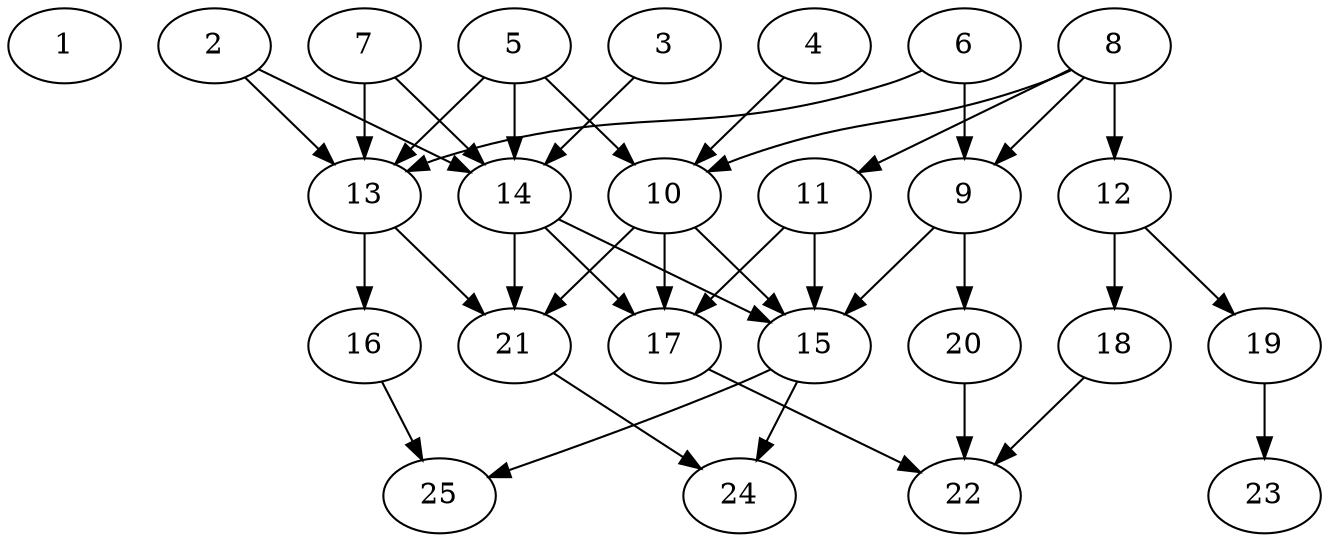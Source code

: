 // DAG (tier=2-normal, mode=data, n=25, ccr=0.422, fat=0.662, density=0.583, regular=0.594, jump=0.124, mindata=2097152, maxdata=16777216)
// DAG automatically generated by daggen at Sun Aug 24 16:33:34 2025
// /home/ermia/Project/Environments/daggen/bin/daggen --dot --ccr 0.422 --fat 0.662 --regular 0.594 --density 0.583 --jump 0.124 --mindata 2097152 --maxdata 16777216 -n 25 
digraph G {
  1 [size="310820825866806976", alpha="0.20", expect_size="155410412933403488"]
  2 [size="87943070448443200", alpha="0.06", expect_size="43971535224221600"]
  2 -> 13 [size ="36118200320000"]
  2 -> 14 [size ="36118200320000"]
  3 [size="69190461050334744", alpha="0.11", expect_size="34595230525167372"]
  3 -> 14 [size ="1410051394764800"]
  4 [size="1014084593125963136", alpha="0.08", expect_size="507042296562981568"]
  4 -> 10 [size ="826658135212032"]
  5 [size="5871329836456365056", alpha="0.02", expect_size="2935664918228182528"]
  5 -> 10 [size ="1931988495761408"]
  5 -> 13 [size ="1931988495761408"]
  5 -> 14 [size ="1931988495761408"]
  6 [size="2649446780258461155328", alpha="0.17", expect_size="1324723390129230577664"]
  6 -> 9 [size ="1531769627082752"]
  6 -> 13 [size ="1531769627082752"]
  7 [size="1935839395114078720", alpha="0.10", expect_size="967919697557039360"]
  7 -> 13 [size ="1974485083226112"]
  7 -> 14 [size ="1974485083226112"]
  8 [size="797460372870957891584", alpha="0.13", expect_size="398730186435478945792"]
  8 -> 9 [size ="687959271538688"]
  8 -> 10 [size ="687959271538688"]
  8 -> 11 [size ="687959271538688"]
  8 -> 12 [size ="687959271538688"]
  9 [size="57077297865293824000", alpha="0.02", expect_size="28538648932646912000"]
  9 -> 15 [size ="118594784460800"]
  9 -> 20 [size ="118594784460800"]
  10 [size="196465969313691744", alpha="0.18", expect_size="98232984656845872"]
  10 -> 15 [size ="151661871890432"]
  10 -> 17 [size ="151661871890432"]
  10 -> 21 [size ="151661871890432"]
  11 [size="284378776872385024", alpha="0.13", expect_size="142189388436192512"]
  11 -> 15 [size ="114591874940928"]
  11 -> 17 [size ="114591874940928"]
  12 [size="178329668268847616", alpha="0.02", expect_size="89164834134423808"]
  12 -> 18 [size ="201246094917632"]
  12 -> 19 [size ="201246094917632"]
  13 [size="7539124161276605", alpha="0.00", expect_size="3769562080638302"]
  13 -> 16 [size ="209212185509888"]
  13 -> 21 [size ="209212185509888"]
  14 [size="30400993411625332", alpha="0.10", expect_size="15200496705812666"]
  14 -> 15 [size ="862343206535168"]
  14 -> 17 [size ="862343206535168"]
  14 -> 21 [size ="862343206535168"]
  15 [size="1962244155770115457024", alpha="0.04", expect_size="981122077885057728512"]
  15 -> 24 [size ="1253887818334208"]
  15 -> 25 [size ="1253887818334208"]
  16 [size="1156640966955786829824", alpha="0.14", expect_size="578320483477893414912"]
  16 -> 25 [size ="881500102852608"]
  17 [size="26699111313209632", alpha="0.13", expect_size="13349555656604816"]
  17 -> 22 [size ="732725749219328"]
  18 [size="37209710908802696", alpha="0.00", expect_size="18604855454401348"]
  18 -> 22 [size ="1836944124280832"]
  19 [size="39176858804110904", alpha="0.06", expect_size="19588429402055452"]
  19 -> 23 [size ="93467917156352"]
  20 [size="12478314434915424", alpha="0.09", expect_size="6239157217457712"]
  20 -> 22 [size ="255511639359488"]
  21 [size="163777935555761799168", alpha="0.16", expect_size="81888967777880899584"]
  21 -> 24 [size ="239475036782592"]
  22 [size="104384869162552912", alpha="0.16", expect_size="52192434581276456"]
  23 [size="473079888479145024", alpha="0.18", expect_size="236539944239572512"]
  24 [size="45579338821730680", alpha="0.01", expect_size="22789669410865340"]
  25 [size="14430939569611756", alpha="0.05", expect_size="7215469784805878"]
}